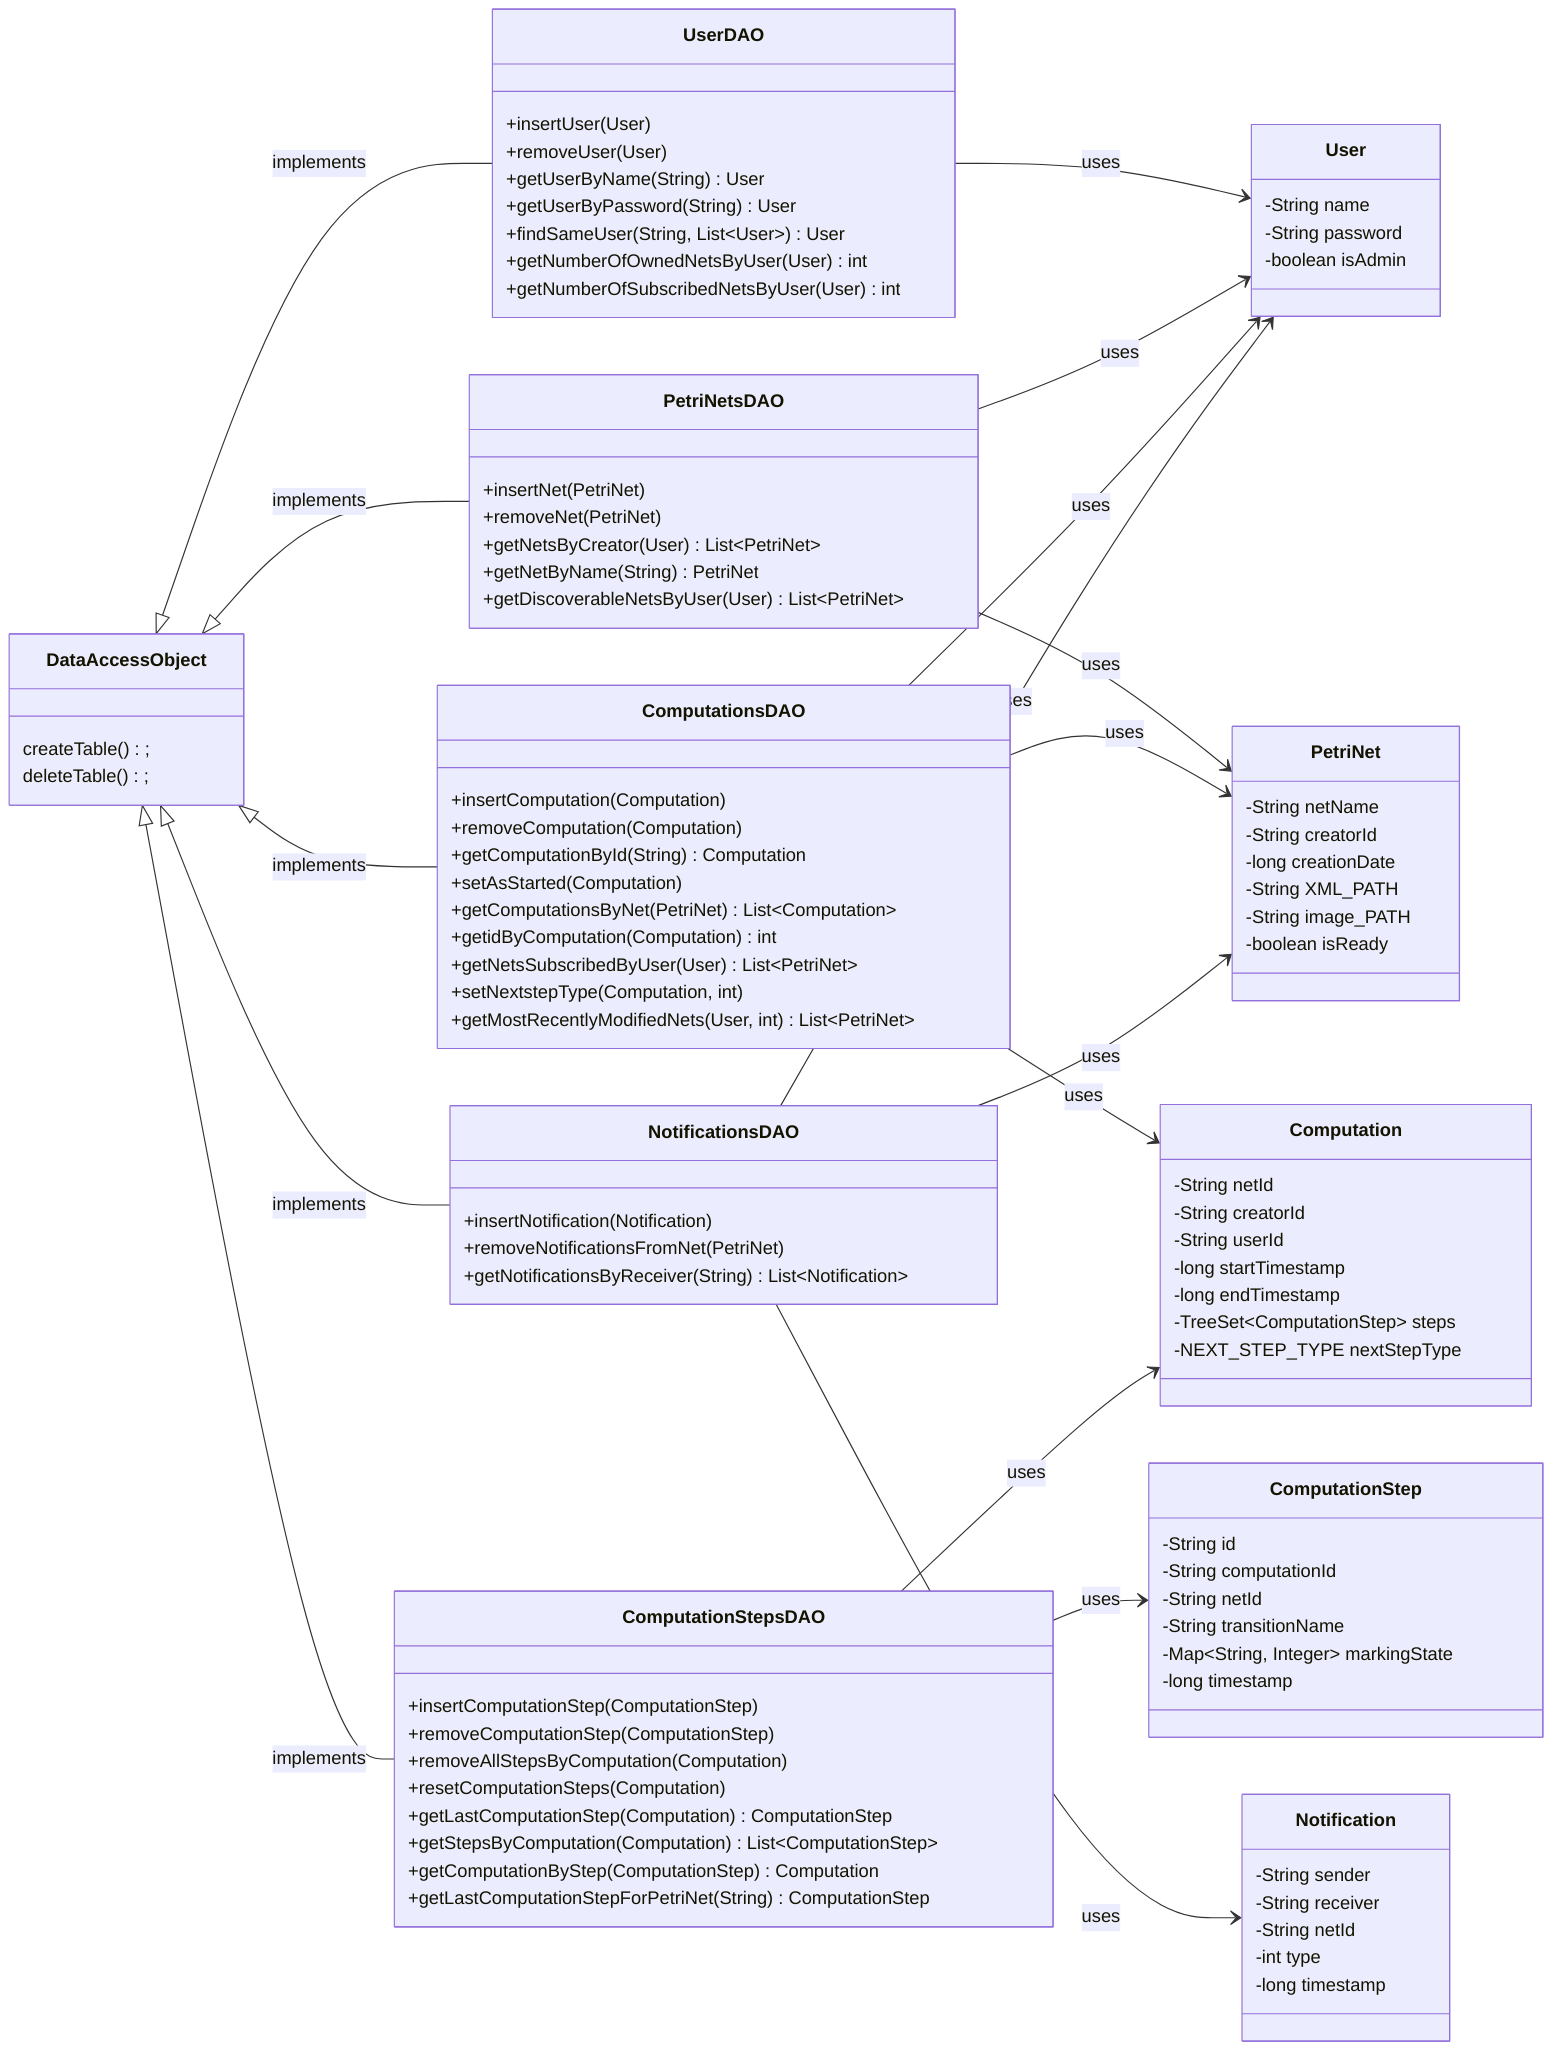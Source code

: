 classDiagram
direction LR

%% === DAO Classes ===

    class DataAccessObject{
        createTable();
        deleteTable();
    }

    class UserDAO {
        +insertUser(User)
        +removeUser(User)
        +getUserByName(String) User
        +getUserByPassword(String) User
        +findSameUser(String, List~User~) User
        +getNumberOfOwnedNetsByUser(User) int
        +getNumberOfSubscribedNetsByUser(User) int
    }

    class PetriNetsDAO {
        +insertNet(PetriNet)
        +removeNet(PetriNet)
        +getNetsByCreator(User) List~PetriNet~
        +getNetByName(String) PetriNet
        +getDiscoverableNetsByUser(User) List~PetriNet~
    }

    class ComputationsDAO {
        +insertComputation(Computation)
        +removeComputation(Computation)
        +getComputationById(String) Computation
        +setAsStarted(Computation)
        +getComputationsByNet(PetriNet) List~Computation~
        +getidByComputation(Computation) int
        +getNetsSubscribedByUser(User) List~PetriNet~
        +setNextstepType(Computation, int)
        +getMostRecentlyModifiedNets(User, int) List~PetriNet~

    }

    class ComputationStepsDAO {
        +insertComputationStep(ComputationStep)
        +removeComputationStep(ComputationStep)
        +removeAllStepsByComputation(Computation)
        +resetComputationSteps(Computation)
        +getLastComputationStep(Computation) ComputationStep
        +getStepsByComputation(Computation) List~ComputationStep~
        +getComputationByStep(ComputationStep) Computation
        +getLastComputationStepForPetriNet(String) ComputationStep
    }

    class NotificationsDAO {
        +insertNotification(Notification)
        +removeNotificationsFromNet(PetriNet)
        +getNotificationsByReceiver(String) List~Notification~
    }

%% === Model Classes ===

    class User {
        -String name
        -String password
        -boolean isAdmin
    }

    class PetriNet {
        -String netName
        -String creatorId
        -long creationDate
        -String XML_PATH
        -String image_PATH
        -boolean isReady
    }

    class Computation {
        -String netId
        -String creatorId
        -String userId
        -long startTimestamp
        -long endTimestamp
        -TreeSet~ComputationStep~ steps
        -NEXT_STEP_TYPE nextStepType
    }

    class ComputationStep {
        -String id
        -String computationId
        -String netId
        -String transitionName
        -Map~String, Integer~ markingState
        -long timestamp
    }

    class Notification {
        -String sender
        -String receiver
        -String netId
        -int type
        -long timestamp
    }

%% === Relations ===

    DataAccessObject <|-- UserDAO : implements
    DataAccessObject <|-- PetriNetsDAO : implements
    DataAccessObject <|-- ComputationsDAO : implements
    DataAccessObject <|-- ComputationStepsDAO : implements
    DataAccessObject <|-- NotificationsDAO : implements
    UserDAO --> User : uses
    PetriNetsDAO --> PetriNet : uses
    PetriNetsDAO --> User : uses
    ComputationsDAO --> Computation : uses
    ComputationsDAO --> User : uses
    ComputationsDAO --> PetriNet : uses
    ComputationStepsDAO --> ComputationStep : uses
    ComputationStepsDAO --> Computation : uses
    NotificationsDAO --> Notification : uses
    NotificationsDAO --> PetriNet : uses
    NotificationsDAO --> User : uses